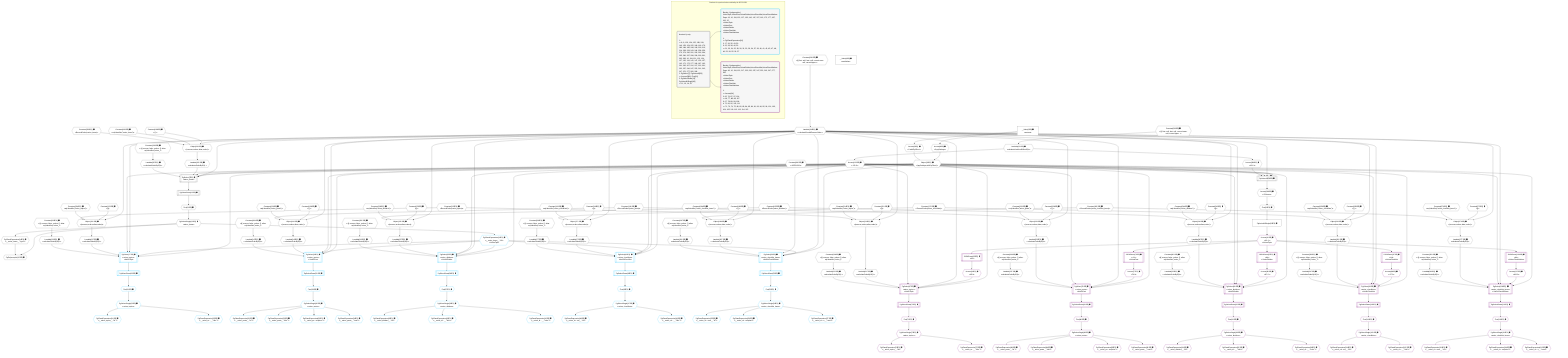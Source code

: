 %%{init: {'themeVariables': { 'fontSize': '12px'}}}%%
graph TD
    classDef path fill:#eee,stroke:#000,color:#000
    classDef plan fill:#fff,stroke-width:1px,color:#000
    classDef itemplan fill:#fff,stroke-width:2px,color:#000
    classDef unbatchedplan fill:#dff,stroke-width:1px,color:#000
    classDef sideeffectplan fill:#fcc,stroke-width:2px,color:#000
    classDef bucket fill:#f6f6f6,color:#000,stroke-width:2px,text-align:left


    %% plan dependencies
    PgSelect7[["PgSelect[7∈0] ➊<br />ᐸunion_itemsᐳ"]]:::plan
    Object10{{"Object[10∈0] ➊<br />ᐸ{pgSettings,withPgClient}ᐳ"}}:::plan
    Constant290{{"Constant[290∈0] ➊<br />ᐸ987654321ᐳ"}}:::plan
    Lambda118{{"Lambda[118∈0] ➊<br />ᐸcalculateShouldReverseOrderᐳ"}}:::plan
    Access122{{"Access[122∈0] ➊<br />ᐸ121.0ᐳ"}}:::plan
    Lambda202{{"Lambda[202∈0] ➊<br />ᐸcalculateOrderBySQLᐳ"}}:::plan
    Lambda207{{"Lambda[207∈0] ➊<br />ᐸcalculateOrderBySQLᐳ"}}:::plan
    Object10 & Constant290 & Lambda118 & Access122 & Lambda202 & Lambda207 --> PgSelect7
    PgUnionAll59[["PgUnionAll[59∈0] ➊"]]:::plan
    Access289{{"Access[289∈0] ➊<br />ᐸ121.1ᐳ"}}:::plan
    Object10 & Constant290 & Lambda118 & Access122 & Access289 --> PgUnionAll59
    Object126{{"Object[126∈0] ➊<br />ᐸ{reverse,orders,alias,codec}ᐳ"}}:::plan
    Constant123{{"Constant[123∈0] ➊<br />ᐸ[]ᐳ"}}:::plan
    Constant124{{"Constant[124∈0] ➊<br />ᐸsql.identifier(”union_topics”)ᐳ"}}:::plan
    Constant125{{"Constant[125∈0] ➊<br />ᐸRecordCodec(union_topics)ᐳ"}}:::plan
    Lambda118 & Constant123 & Constant124 & Constant125 --> Object126
    Object141{{"Object[141∈0] ➊<br />ᐸ{reverse,orders,alias,codec}ᐳ"}}:::plan
    Constant138{{"Constant[138∈0] ➊<br />ᐸ[]ᐳ"}}:::plan
    Constant139{{"Constant[139∈0] ➊<br />ᐸsql.identifier(”union_posts”)ᐳ"}}:::plan
    Constant140{{"Constant[140∈0] ➊<br />ᐸRecordCodec(union_posts)ᐳ"}}:::plan
    Lambda118 & Constant138 & Constant139 & Constant140 --> Object141
    Object156{{"Object[156∈0] ➊<br />ᐸ{reverse,orders,alias,codec}ᐳ"}}:::plan
    Constant153{{"Constant[153∈0] ➊<br />ᐸ[]ᐳ"}}:::plan
    Constant154{{"Constant[154∈0] ➊<br />ᐸsql.identifier(”union_dividers”)ᐳ"}}:::plan
    Constant155{{"Constant[155∈0] ➊<br />ᐸRecordCodec(union_dividers)ᐳ"}}:::plan
    Lambda118 & Constant153 & Constant154 & Constant155 --> Object156
    Object171{{"Object[171∈0] ➊<br />ᐸ{reverse,orders,alias,codec}ᐳ"}}:::plan
    Constant168{{"Constant[168∈0] ➊<br />ᐸ[]ᐳ"}}:::plan
    Constant169{{"Constant[169∈0] ➊<br />ᐸsql.identifier(”union_checklists”)ᐳ"}}:::plan
    Constant170{{"Constant[170∈0] ➊<br />ᐸRecordCodec(union_checklists)ᐳ"}}:::plan
    Lambda118 & Constant168 & Constant169 & Constant170 --> Object171
    Object186{{"Object[186∈0] ➊<br />ᐸ{reverse,orders,alias,codec}ᐳ"}}:::plan
    Constant183{{"Constant[183∈0] ➊<br />ᐸ[]ᐳ"}}:::plan
    Constant184{{"Constant[184∈0] ➊<br />ᐸsql.identifier(”union_checklist_items”)ᐳ"}}:::plan
    Constant185{{"Constant[185∈0] ➊<br />ᐸRecordCodec(union_checklist_items)ᐳ"}}:::plan
    Lambda118 & Constant183 & Constant184 & Constant185 --> Object186
    Object201{{"Object[201∈0] ➊<br />ᐸ{reverse,orders,alias,codec}ᐳ"}}:::plan
    Constant198{{"Constant[198∈0] ➊<br />ᐸ[]ᐳ"}}:::plan
    Constant199{{"Constant[199∈0] ➊<br />ᐸsql.identifier(”union_items”)ᐳ"}}:::plan
    Constant200{{"Constant[200∈0] ➊<br />ᐸRecordCodec(union_items)ᐳ"}}:::plan
    Lambda118 & Constant198 & Constant199 & Constant200 --> Object201
    Object216{{"Object[216∈0] ➊<br />ᐸ{reverse,orders,alias,codec}ᐳ"}}:::plan
    Constant213{{"Constant[213∈0] ➊<br />ᐸ[]ᐳ"}}:::plan
    Constant214{{"Constant[214∈0] ➊<br />ᐸsql.identifier(”union_topics”)ᐳ"}}:::plan
    Lambda118 & Constant213 & Constant214 & Constant125 --> Object216
    Object231{{"Object[231∈0] ➊<br />ᐸ{reverse,orders,alias,codec}ᐳ"}}:::plan
    Constant228{{"Constant[228∈0] ➊<br />ᐸ[]ᐳ"}}:::plan
    Constant229{{"Constant[229∈0] ➊<br />ᐸsql.identifier(”union_posts”)ᐳ"}}:::plan
    Lambda118 & Constant228 & Constant229 & Constant140 --> Object231
    Object246{{"Object[246∈0] ➊<br />ᐸ{reverse,orders,alias,codec}ᐳ"}}:::plan
    Constant243{{"Constant[243∈0] ➊<br />ᐸ[]ᐳ"}}:::plan
    Constant244{{"Constant[244∈0] ➊<br />ᐸsql.identifier(”union_dividers”)ᐳ"}}:::plan
    Lambda118 & Constant243 & Constant244 & Constant155 --> Object246
    Object261{{"Object[261∈0] ➊<br />ᐸ{reverse,orders,alias,codec}ᐳ"}}:::plan
    Constant258{{"Constant[258∈0] ➊<br />ᐸ[]ᐳ"}}:::plan
    Constant259{{"Constant[259∈0] ➊<br />ᐸsql.identifier(”union_checklists”)ᐳ"}}:::plan
    Lambda118 & Constant258 & Constant259 & Constant170 --> Object261
    Object276{{"Object[276∈0] ➊<br />ᐸ{reverse,orders,alias,codec}ᐳ"}}:::plan
    Constant273{{"Constant[273∈0] ➊<br />ᐸ[]ᐳ"}}:::plan
    Constant274{{"Constant[274∈0] ➊<br />ᐸsql.identifier(”union_checklist_items”)ᐳ"}}:::plan
    Lambda118 & Constant273 & Constant274 & Constant185 --> Object276
    Access8{{"Access[8∈0] ➊<br />ᐸ2.pgSettingsᐳ"}}:::plan
    Access9{{"Access[9∈0] ➊<br />ᐸ2.withPgClientᐳ"}}:::plan
    Access8 & Access9 --> Object10
    PgPolymorphic15{{"PgPolymorphic[15∈0] ➊"}}:::plan
    PgSelectSingle13{{"PgSelectSingle[13∈0] ➊<br />ᐸunion_itemsᐳ"}}:::plan
    PgClassExpression14{{"PgClassExpression[14∈0] ➊<br />ᐸ__union_items__.”type”ᐳ"}}:::plan
    PgSelectSingle13 & PgClassExpression14 --> PgPolymorphic15
    __Value2["__Value[2∈0] ➊<br />ᐸcontextᐳ"]:::plan
    __Value2 --> Access8
    __Value2 --> Access9
    First11{{"First[11∈0] ➊"}}:::plan
    PgSelectRows12[["PgSelectRows[12∈0] ➊"]]:::plan
    PgSelectRows12 --> First11
    PgSelect7 --> PgSelectRows12
    First11 --> PgSelectSingle13
    PgSelectSingle13 --> PgClassExpression14
    First61{{"First[61∈0] ➊"}}:::plan
    Access283{{"Access[283∈0] ➊<br />ᐸ59.itemsᐳ"}}:::plan
    Access283 --> First61
    PgUnionAllSingle63["PgUnionAllSingle[63∈0] ➊"]:::plan
    First61 --> PgUnionAllSingle63
    Constant291{{"Constant[291∈0] ➊<br />ᐸ§{ first: null, last: null, cursorLower: null, cursorUpper: ᐳ"}}:::plan
    Constant291 --> Lambda118
    Lambda121{{"Lambda[121∈0] ➊<br />ᐸcalculateLimitAndOffsetSQLᐳ"}}:::plan
    Constant292{{"Constant[292∈0] ➊<br />ᐸ§{ first: null, last: null, cursorLower: null, cursorUpper: ᐳ"}}:::plan
    Constant292 --> Lambda121
    Lambda121 --> Access122
    Lambda127{{"Lambda[127∈0] ➊<br />ᐸcalculateOrderBySQLᐳ"}}:::plan
    Object126 --> Lambda127
    Lambda132{{"Lambda[132∈0] ➊<br />ᐸcalculateOrderBySQLᐳ"}}:::plan
    Constant293{{"Constant[293∈0] ➊<br />ᐸ§{ reverse: false, orders: [], alias: sql.identifier(”union_ᐳ"}}:::plan
    Constant293 --> Lambda132
    Lambda142{{"Lambda[142∈0] ➊<br />ᐸcalculateOrderBySQLᐳ"}}:::plan
    Object141 --> Lambda142
    Lambda147{{"Lambda[147∈0] ➊<br />ᐸcalculateOrderBySQLᐳ"}}:::plan
    Constant294{{"Constant[294∈0] ➊<br />ᐸ§{ reverse: false, orders: [], alias: sql.identifier(”union_ᐳ"}}:::plan
    Constant294 --> Lambda147
    Lambda157{{"Lambda[157∈0] ➊<br />ᐸcalculateOrderBySQLᐳ"}}:::plan
    Object156 --> Lambda157
    Lambda162{{"Lambda[162∈0] ➊<br />ᐸcalculateOrderBySQLᐳ"}}:::plan
    Constant295{{"Constant[295∈0] ➊<br />ᐸ§{ reverse: false, orders: [], alias: sql.identifier(”union_ᐳ"}}:::plan
    Constant295 --> Lambda162
    Lambda172{{"Lambda[172∈0] ➊<br />ᐸcalculateOrderBySQLᐳ"}}:::plan
    Object171 --> Lambda172
    Lambda177{{"Lambda[177∈0] ➊<br />ᐸcalculateOrderBySQLᐳ"}}:::plan
    Constant296{{"Constant[296∈0] ➊<br />ᐸ§{ reverse: false, orders: [], alias: sql.identifier(”union_ᐳ"}}:::plan
    Constant296 --> Lambda177
    Lambda187{{"Lambda[187∈0] ➊<br />ᐸcalculateOrderBySQLᐳ"}}:::plan
    Object186 --> Lambda187
    Lambda192{{"Lambda[192∈0] ➊<br />ᐸcalculateOrderBySQLᐳ"}}:::plan
    Constant297{{"Constant[297∈0] ➊<br />ᐸ§{ reverse: false, orders: [], alias: sql.identifier(”union_ᐳ"}}:::plan
    Constant297 --> Lambda192
    Object201 --> Lambda202
    Constant298{{"Constant[298∈0] ➊<br />ᐸ§{ reverse: false, orders: [], alias: sql.identifier(”union_ᐳ"}}:::plan
    Constant298 --> Lambda207
    Lambda217{{"Lambda[217∈0] ➊<br />ᐸcalculateOrderBySQLᐳ"}}:::plan
    Object216 --> Lambda217
    Lambda222{{"Lambda[222∈0] ➊<br />ᐸcalculateOrderBySQLᐳ"}}:::plan
    Constant299{{"Constant[299∈0] ➊<br />ᐸ§{ reverse: false, orders: [], alias: sql.identifier(”union_ᐳ"}}:::plan
    Constant299 --> Lambda222
    Lambda232{{"Lambda[232∈0] ➊<br />ᐸcalculateOrderBySQLᐳ"}}:::plan
    Object231 --> Lambda232
    Lambda237{{"Lambda[237∈0] ➊<br />ᐸcalculateOrderBySQLᐳ"}}:::plan
    Constant300{{"Constant[300∈0] ➊<br />ᐸ§{ reverse: false, orders: [], alias: sql.identifier(”union_ᐳ"}}:::plan
    Constant300 --> Lambda237
    Lambda247{{"Lambda[247∈0] ➊<br />ᐸcalculateOrderBySQLᐳ"}}:::plan
    Object246 --> Lambda247
    Lambda252{{"Lambda[252∈0] ➊<br />ᐸcalculateOrderBySQLᐳ"}}:::plan
    Constant301{{"Constant[301∈0] ➊<br />ᐸ§{ reverse: false, orders: [], alias: sql.identifier(”union_ᐳ"}}:::plan
    Constant301 --> Lambda252
    Lambda262{{"Lambda[262∈0] ➊<br />ᐸcalculateOrderBySQLᐳ"}}:::plan
    Object261 --> Lambda262
    Lambda267{{"Lambda[267∈0] ➊<br />ᐸcalculateOrderBySQLᐳ"}}:::plan
    Constant302{{"Constant[302∈0] ➊<br />ᐸ§{ reverse: false, orders: [], alias: sql.identifier(”union_ᐳ"}}:::plan
    Constant302 --> Lambda267
    Lambda277{{"Lambda[277∈0] ➊<br />ᐸcalculateOrderBySQLᐳ"}}:::plan
    Object276 --> Lambda277
    Lambda282{{"Lambda[282∈0] ➊<br />ᐸcalculateOrderBySQLᐳ"}}:::plan
    Constant303{{"Constant[303∈0] ➊<br />ᐸ§{ reverse: false, orders: [], alias: sql.identifier(”union_ᐳ"}}:::plan
    Constant303 --> Lambda282
    PgUnionAll59 --> Access283
    Lambda121 --> Access289
    __Value4["__Value[4∈0] ➊<br />ᐸrootValueᐳ"]:::plan
    PgSelect17[["PgSelect[17∈1] ➊<br />ᐸunion_topicsᐳ<br />ᐳUnionTopic"]]:::plan
    PgClassExpression16{{"PgClassExpression[16∈1] ➊<br />ᐸ__union_items__.”id”ᐳ<br />ᐳUnionTopic"}}:::plan
    Object10 & PgClassExpression16 & Lambda118 & Access122 & Lambda127 & Lambda132 --> PgSelect17
    PgSelect26[["PgSelect[26∈1] ➊<br />ᐸunion_postsᐳ<br />ᐳUnionPost"]]:::plan
    Object10 & PgClassExpression16 & Lambda118 & Access122 & Lambda142 & Lambda147 --> PgSelect26
    PgSelect35[["PgSelect[35∈1] ➊<br />ᐸunion_dividersᐳ<br />ᐳUnionDivider"]]:::plan
    Object10 & PgClassExpression16 & Lambda118 & Access122 & Lambda157 & Lambda162 --> PgSelect35
    PgSelect43[["PgSelect[43∈1] ➊<br />ᐸunion_checklistsᐳ<br />ᐳUnionChecklist"]]:::plan
    Object10 & PgClassExpression16 & Lambda118 & Access122 & Lambda172 & Lambda177 --> PgSelect43
    PgSelect50[["PgSelect[50∈1] ➊<br />ᐸunion_checklist_itemsᐳ<br />ᐳUnionChecklistItem"]]:::plan
    Object10 & PgClassExpression16 & Lambda118 & Access122 & Lambda187 & Lambda192 --> PgSelect50
    PgSelectSingle13 --> PgClassExpression16
    First21{{"First[21∈1] ➊"}}:::plan
    PgSelectRows22[["PgSelectRows[22∈1] ➊"]]:::plan
    PgSelectRows22 --> First21
    PgSelect17 --> PgSelectRows22
    PgSelectSingle23{{"PgSelectSingle[23∈1] ➊<br />ᐸunion_topicsᐳ"}}:::plan
    First21 --> PgSelectSingle23
    PgClassExpression24{{"PgClassExpression[24∈1] ➊<br />ᐸ__union_topics__.”id”ᐳ"}}:::plan
    PgSelectSingle23 --> PgClassExpression24
    PgClassExpression25{{"PgClassExpression[25∈1] ➊<br />ᐸ__union_to...__.”title”ᐳ"}}:::plan
    PgSelectSingle23 --> PgClassExpression25
    First28{{"First[28∈1] ➊"}}:::plan
    PgSelectRows29[["PgSelectRows[29∈1] ➊"]]:::plan
    PgSelectRows29 --> First28
    PgSelect26 --> PgSelectRows29
    PgSelectSingle30{{"PgSelectSingle[30∈1] ➊<br />ᐸunion_postsᐳ"}}:::plan
    First28 --> PgSelectSingle30
    PgClassExpression31{{"PgClassExpression[31∈1] ➊<br />ᐸ__union_posts__.”id”ᐳ"}}:::plan
    PgSelectSingle30 --> PgClassExpression31
    PgClassExpression32{{"PgClassExpression[32∈1] ➊<br />ᐸ__union_posts__.”title”ᐳ"}}:::plan
    PgSelectSingle30 --> PgClassExpression32
    PgClassExpression33{{"PgClassExpression[33∈1] ➊<br />ᐸ__union_po...scription”ᐳ"}}:::plan
    PgSelectSingle30 --> PgClassExpression33
    PgClassExpression34{{"PgClassExpression[34∈1] ➊<br />ᐸ__union_posts__.”note”ᐳ"}}:::plan
    PgSelectSingle30 --> PgClassExpression34
    First37{{"First[37∈1] ➊"}}:::plan
    PgSelectRows38[["PgSelectRows[38∈1] ➊"]]:::plan
    PgSelectRows38 --> First37
    PgSelect35 --> PgSelectRows38
    PgSelectSingle39{{"PgSelectSingle[39∈1] ➊<br />ᐸunion_dividersᐳ"}}:::plan
    First37 --> PgSelectSingle39
    PgClassExpression40{{"PgClassExpression[40∈1] ➊<br />ᐸ__union_dividers__.”id”ᐳ"}}:::plan
    PgSelectSingle39 --> PgClassExpression40
    PgClassExpression41{{"PgClassExpression[41∈1] ➊<br />ᐸ__union_di...__.”title”ᐳ"}}:::plan
    PgSelectSingle39 --> PgClassExpression41
    PgClassExpression42{{"PgClassExpression[42∈1] ➊<br />ᐸ__union_di...__.”color”ᐳ"}}:::plan
    PgSelectSingle39 --> PgClassExpression42
    First45{{"First[45∈1] ➊"}}:::plan
    PgSelectRows46[["PgSelectRows[46∈1] ➊"]]:::plan
    PgSelectRows46 --> First45
    PgSelect43 --> PgSelectRows46
    PgSelectSingle47{{"PgSelectSingle[47∈1] ➊<br />ᐸunion_checklistsᐳ"}}:::plan
    First45 --> PgSelectSingle47
    PgClassExpression48{{"PgClassExpression[48∈1] ➊<br />ᐸ__union_ch...sts__.”id”ᐳ"}}:::plan
    PgSelectSingle47 --> PgClassExpression48
    PgClassExpression49{{"PgClassExpression[49∈1] ➊<br />ᐸ__union_ch...__.”title”ᐳ"}}:::plan
    PgSelectSingle47 --> PgClassExpression49
    First52{{"First[52∈1] ➊"}}:::plan
    PgSelectRows53[["PgSelectRows[53∈1] ➊"]]:::plan
    PgSelectRows53 --> First52
    PgSelect50 --> PgSelectRows53
    PgSelectSingle54{{"PgSelectSingle[54∈1] ➊<br />ᐸunion_checklist_itemsᐳ"}}:::plan
    First52 --> PgSelectSingle54
    PgClassExpression55{{"PgClassExpression[55∈1] ➊<br />ᐸ__union_ch...ems__.”id”ᐳ"}}:::plan
    PgSelectSingle54 --> PgClassExpression55
    PgClassExpression56{{"PgClassExpression[56∈1] ➊<br />ᐸ__union_ch...scription”ᐳ"}}:::plan
    PgSelectSingle54 --> PgClassExpression56
    PgClassExpression57{{"PgClassExpression[57∈1] ➊<br />ᐸ__union_ch...s__.”note”ᐳ"}}:::plan
    PgSelectSingle54 --> PgClassExpression57
    PgSelect67[["PgSelect[67∈2] ➊<br />ᐸunion_topicsᐳ<br />ᐳUnionTopic"]]:::plan
    Access66{{"Access[66∈2] ➊<br />ᐸ65.0ᐳ"}}:::plan
    Object10 & Access66 & Lambda118 & Access122 & Lambda217 & Lambda222 --> PgSelect67
    PgSelect78[["PgSelect[78∈2] ➊<br />ᐸunion_postsᐳ<br />ᐳUnionPost"]]:::plan
    Access77{{"Access[77∈2] ➊<br />ᐸ76.0ᐳ"}}:::plan
    Object10 & Access77 & Lambda118 & Access122 & Lambda232 & Lambda237 --> PgSelect78
    PgSelect89[["PgSelect[89∈2] ➊<br />ᐸunion_dividersᐳ<br />ᐳUnionDivider"]]:::plan
    Access88{{"Access[88∈2] ➊<br />ᐸ87.0ᐳ"}}:::plan
    Object10 & Access88 & Lambda118 & Access122 & Lambda247 & Lambda252 --> PgSelect89
    PgSelect99[["PgSelect[99∈2] ➊<br />ᐸunion_checklistsᐳ<br />ᐳUnionChecklist"]]:::plan
    Access98{{"Access[98∈2] ➊<br />ᐸ97.0ᐳ"}}:::plan
    Object10 & Access98 & Lambda118 & Access122 & Lambda262 & Lambda267 --> PgSelect99
    PgSelect108[["PgSelect[108∈2] ➊<br />ᐸunion_checklist_itemsᐳ<br />ᐳUnionChecklistItem"]]:::plan
    Access107{{"Access[107∈2] ➊<br />ᐸ106.0ᐳ"}}:::plan
    Object10 & Access107 & Lambda118 & Access122 & Lambda277 & Lambda282 --> PgSelect108
    Access64{{"Access[64∈2] ➊<br />ᐸ63.1ᐳ<br />ᐳUnionTopic"}}:::plan
    PgUnionAllSingle63 --> Access64
    JSONParse65[["JSONParse[65∈2] ➊<br />ᐸ64ᐳ"]]:::plan
    Access64 --> JSONParse65
    JSONParse65 --> Access66
    First71{{"First[71∈2] ➊"}}:::plan
    PgSelectRows72[["PgSelectRows[72∈2] ➊"]]:::plan
    PgSelectRows72 --> First71
    PgSelect67 --> PgSelectRows72
    PgSelectSingle73{{"PgSelectSingle[73∈2] ➊<br />ᐸunion_topicsᐳ"}}:::plan
    First71 --> PgSelectSingle73
    PgClassExpression74{{"PgClassExpression[74∈2] ➊<br />ᐸ__union_topics__.”id”ᐳ"}}:::plan
    PgSelectSingle73 --> PgClassExpression74
    PgClassExpression75{{"PgClassExpression[75∈2] ➊<br />ᐸ__union_to...__.”title”ᐳ"}}:::plan
    PgSelectSingle73 --> PgClassExpression75
    JSONParse76[["JSONParse[76∈2] ➊<br />ᐸ64ᐳ<br />ᐳUnionPost"]]:::plan
    Access64 --> JSONParse76
    JSONParse76 --> Access77
    First80{{"First[80∈2] ➊"}}:::plan
    PgSelectRows81[["PgSelectRows[81∈2] ➊"]]:::plan
    PgSelectRows81 --> First80
    PgSelect78 --> PgSelectRows81
    PgSelectSingle82{{"PgSelectSingle[82∈2] ➊<br />ᐸunion_postsᐳ"}}:::plan
    First80 --> PgSelectSingle82
    PgClassExpression83{{"PgClassExpression[83∈2] ➊<br />ᐸ__union_posts__.”id”ᐳ"}}:::plan
    PgSelectSingle82 --> PgClassExpression83
    PgClassExpression84{{"PgClassExpression[84∈2] ➊<br />ᐸ__union_posts__.”title”ᐳ"}}:::plan
    PgSelectSingle82 --> PgClassExpression84
    PgClassExpression85{{"PgClassExpression[85∈2] ➊<br />ᐸ__union_po...scription”ᐳ"}}:::plan
    PgSelectSingle82 --> PgClassExpression85
    PgClassExpression86{{"PgClassExpression[86∈2] ➊<br />ᐸ__union_posts__.”note”ᐳ"}}:::plan
    PgSelectSingle82 --> PgClassExpression86
    JSONParse87[["JSONParse[87∈2] ➊<br />ᐸ64ᐳ<br />ᐳUnionDivider"]]:::plan
    Access64 --> JSONParse87
    JSONParse87 --> Access88
    First91{{"First[91∈2] ➊"}}:::plan
    PgSelectRows92[["PgSelectRows[92∈2] ➊"]]:::plan
    PgSelectRows92 --> First91
    PgSelect89 --> PgSelectRows92
    PgSelectSingle93{{"PgSelectSingle[93∈2] ➊<br />ᐸunion_dividersᐳ"}}:::plan
    First91 --> PgSelectSingle93
    PgClassExpression94{{"PgClassExpression[94∈2] ➊<br />ᐸ__union_dividers__.”id”ᐳ"}}:::plan
    PgSelectSingle93 --> PgClassExpression94
    PgClassExpression95{{"PgClassExpression[95∈2] ➊<br />ᐸ__union_di...__.”title”ᐳ"}}:::plan
    PgSelectSingle93 --> PgClassExpression95
    PgClassExpression96{{"PgClassExpression[96∈2] ➊<br />ᐸ__union_di...__.”color”ᐳ"}}:::plan
    PgSelectSingle93 --> PgClassExpression96
    JSONParse97[["JSONParse[97∈2] ➊<br />ᐸ64ᐳ<br />ᐳUnionChecklist"]]:::plan
    Access64 --> JSONParse97
    JSONParse97 --> Access98
    First101{{"First[101∈2] ➊"}}:::plan
    PgSelectRows102[["PgSelectRows[102∈2] ➊"]]:::plan
    PgSelectRows102 --> First101
    PgSelect99 --> PgSelectRows102
    PgSelectSingle103{{"PgSelectSingle[103∈2] ➊<br />ᐸunion_checklistsᐳ"}}:::plan
    First101 --> PgSelectSingle103
    PgClassExpression104{{"PgClassExpression[104∈2] ➊<br />ᐸ__union_ch...sts__.”id”ᐳ"}}:::plan
    PgSelectSingle103 --> PgClassExpression104
    PgClassExpression105{{"PgClassExpression[105∈2] ➊<br />ᐸ__union_ch...__.”title”ᐳ"}}:::plan
    PgSelectSingle103 --> PgClassExpression105
    JSONParse106[["JSONParse[106∈2] ➊<br />ᐸ64ᐳ<br />ᐳUnionChecklistItem"]]:::plan
    Access64 --> JSONParse106
    JSONParse106 --> Access107
    First110{{"First[110∈2] ➊"}}:::plan
    PgSelectRows111[["PgSelectRows[111∈2] ➊"]]:::plan
    PgSelectRows111 --> First110
    PgSelect108 --> PgSelectRows111
    PgSelectSingle112{{"PgSelectSingle[112∈2] ➊<br />ᐸunion_checklist_itemsᐳ"}}:::plan
    First110 --> PgSelectSingle112
    PgClassExpression113{{"PgClassExpression[113∈2] ➊<br />ᐸ__union_ch...ems__.”id”ᐳ"}}:::plan
    PgSelectSingle112 --> PgClassExpression113
    PgClassExpression114{{"PgClassExpression[114∈2] ➊<br />ᐸ__union_ch...scription”ᐳ"}}:::plan
    PgSelectSingle112 --> PgClassExpression114
    PgClassExpression115{{"PgClassExpression[115∈2] ➊<br />ᐸ__union_ch...s__.”note”ᐳ"}}:::plan
    PgSelectSingle112 --> PgClassExpression115

    %% define steps

    subgraph "Buckets for queries/unions-table/by-id-987654321"
    Bucket0("Bucket 0 (root)<br /><br />1: <br />ᐳ: 8, 9, 123, 124, 125, 138, 139, 140, 153, 154, 155, 168, 169, 170, 183, 184, 185, 198, 199, 200, 213, 214, 228, 229, 243, 244, 258, 259, 273, 274, 290, 291, 292, 293, 294, 295, 296, 297, 298, 299, 300, 301, 302, 303, 10, 118, 121, 122, 126, 127, 132, 141, 142, 147, 156, 157, 162, 171, 172, 177, 186, 187, 192, 201, 202, 207, 216, 217, 222, 231, 232, 237, 246, 247, 252, 261, 262, 267, 276, 277, 282, 289<br />2: PgSelect[7], PgUnionAll[59]<br />ᐳ: Access[283], First[61]<br />3: PgSelectRows[12], PgUnionAllSingle[63]<br />ᐳ: 11, 13, 14, 15"):::bucket
    classDef bucket0 stroke:#696969
    class Bucket0,__Value2,__Value4,PgSelect7,Access8,Access9,Object10,First11,PgSelectRows12,PgSelectSingle13,PgClassExpression14,PgPolymorphic15,PgUnionAll59,First61,PgUnionAllSingle63,Lambda118,Lambda121,Access122,Constant123,Constant124,Constant125,Object126,Lambda127,Lambda132,Constant138,Constant139,Constant140,Object141,Lambda142,Lambda147,Constant153,Constant154,Constant155,Object156,Lambda157,Lambda162,Constant168,Constant169,Constant170,Object171,Lambda172,Lambda177,Constant183,Constant184,Constant185,Object186,Lambda187,Lambda192,Constant198,Constant199,Constant200,Object201,Lambda202,Lambda207,Constant213,Constant214,Object216,Lambda217,Lambda222,Constant228,Constant229,Object231,Lambda232,Lambda237,Constant243,Constant244,Object246,Lambda247,Lambda252,Constant258,Constant259,Object261,Lambda262,Lambda267,Constant273,Constant274,Object276,Lambda277,Lambda282,Access283,Access289,Constant290,Constant291,Constant292,Constant293,Constant294,Constant295,Constant296,Constant297,Constant298,Constant299,Constant300,Constant301,Constant302,Constant303 bucket0
    Bucket1("Bucket 1 (polymorphic)<br />UnionTopic,UnionPost,UnionDivider,UnionChecklist,UnionChecklistItem<br />Deps: 13, 10, 118, 122, 127, 132, 142, 147, 157, 162, 172, 177, 187, 192, 15<br />ᐳUnionTopic<br />ᐳUnionPost<br />ᐳUnionDivider<br />ᐳUnionChecklist<br />ᐳUnionChecklistItem<br /><br />1: <br />ᐳ: PgClassExpression[16]<br />2: 17, 26, 35, 43, 50<br />3: 22, 29, 38, 46, 53<br />ᐳ: 21, 23, 24, 25, 28, 30, 31, 32, 33, 34, 37, 39, 40, 41, 42, 45, 47, 48, 49, 52, 54, 55, 56, 57"):::bucket
    classDef bucket1 stroke:#00bfff
    class Bucket1,PgClassExpression16,PgSelect17,First21,PgSelectRows22,PgSelectSingle23,PgClassExpression24,PgClassExpression25,PgSelect26,First28,PgSelectRows29,PgSelectSingle30,PgClassExpression31,PgClassExpression32,PgClassExpression33,PgClassExpression34,PgSelect35,First37,PgSelectRows38,PgSelectSingle39,PgClassExpression40,PgClassExpression41,PgClassExpression42,PgSelect43,First45,PgSelectRows46,PgSelectSingle47,PgClassExpression48,PgClassExpression49,PgSelect50,First52,PgSelectRows53,PgSelectSingle54,PgClassExpression55,PgClassExpression56,PgClassExpression57 bucket1
    Bucket2("Bucket 2 (polymorphic)<br />UnionTopic,UnionPost,UnionDivider,UnionChecklist,UnionChecklistItem<br />Deps: 63, 10, 118, 122, 217, 222, 232, 237, 247, 252, 262, 267, 277, 282<br />ᐳUnionTopic<br />ᐳUnionPost<br />ᐳUnionDivider<br />ᐳUnionChecklist<br />ᐳUnionChecklistItem<br /><br />1: <br />ᐳ: Access[64]<br />2: 65, 76, 87, 97, 106<br />ᐳ: 66, 77, 88, 98, 107<br />3: 67, 78, 89, 99, 108<br />4: 72, 81, 92, 102, 111<br />ᐳ: 71, 73, 74, 75, 80, 82, 83, 84, 85, 86, 91, 93, 94, 95, 96, 101, 103, 104, 105, 110, 112, 113, 114, 115"):::bucket
    classDef bucket2 stroke:#7f007f
    class Bucket2,Access64,JSONParse65,Access66,PgSelect67,First71,PgSelectRows72,PgSelectSingle73,PgClassExpression74,PgClassExpression75,JSONParse76,Access77,PgSelect78,First80,PgSelectRows81,PgSelectSingle82,PgClassExpression83,PgClassExpression84,PgClassExpression85,PgClassExpression86,JSONParse87,Access88,PgSelect89,First91,PgSelectRows92,PgSelectSingle93,PgClassExpression94,PgClassExpression95,PgClassExpression96,JSONParse97,Access98,PgSelect99,First101,PgSelectRows102,PgSelectSingle103,PgClassExpression104,PgClassExpression105,JSONParse106,Access107,PgSelect108,First110,PgSelectRows111,PgSelectSingle112,PgClassExpression113,PgClassExpression114,PgClassExpression115 bucket2
    Bucket0 --> Bucket1 & Bucket2
    end